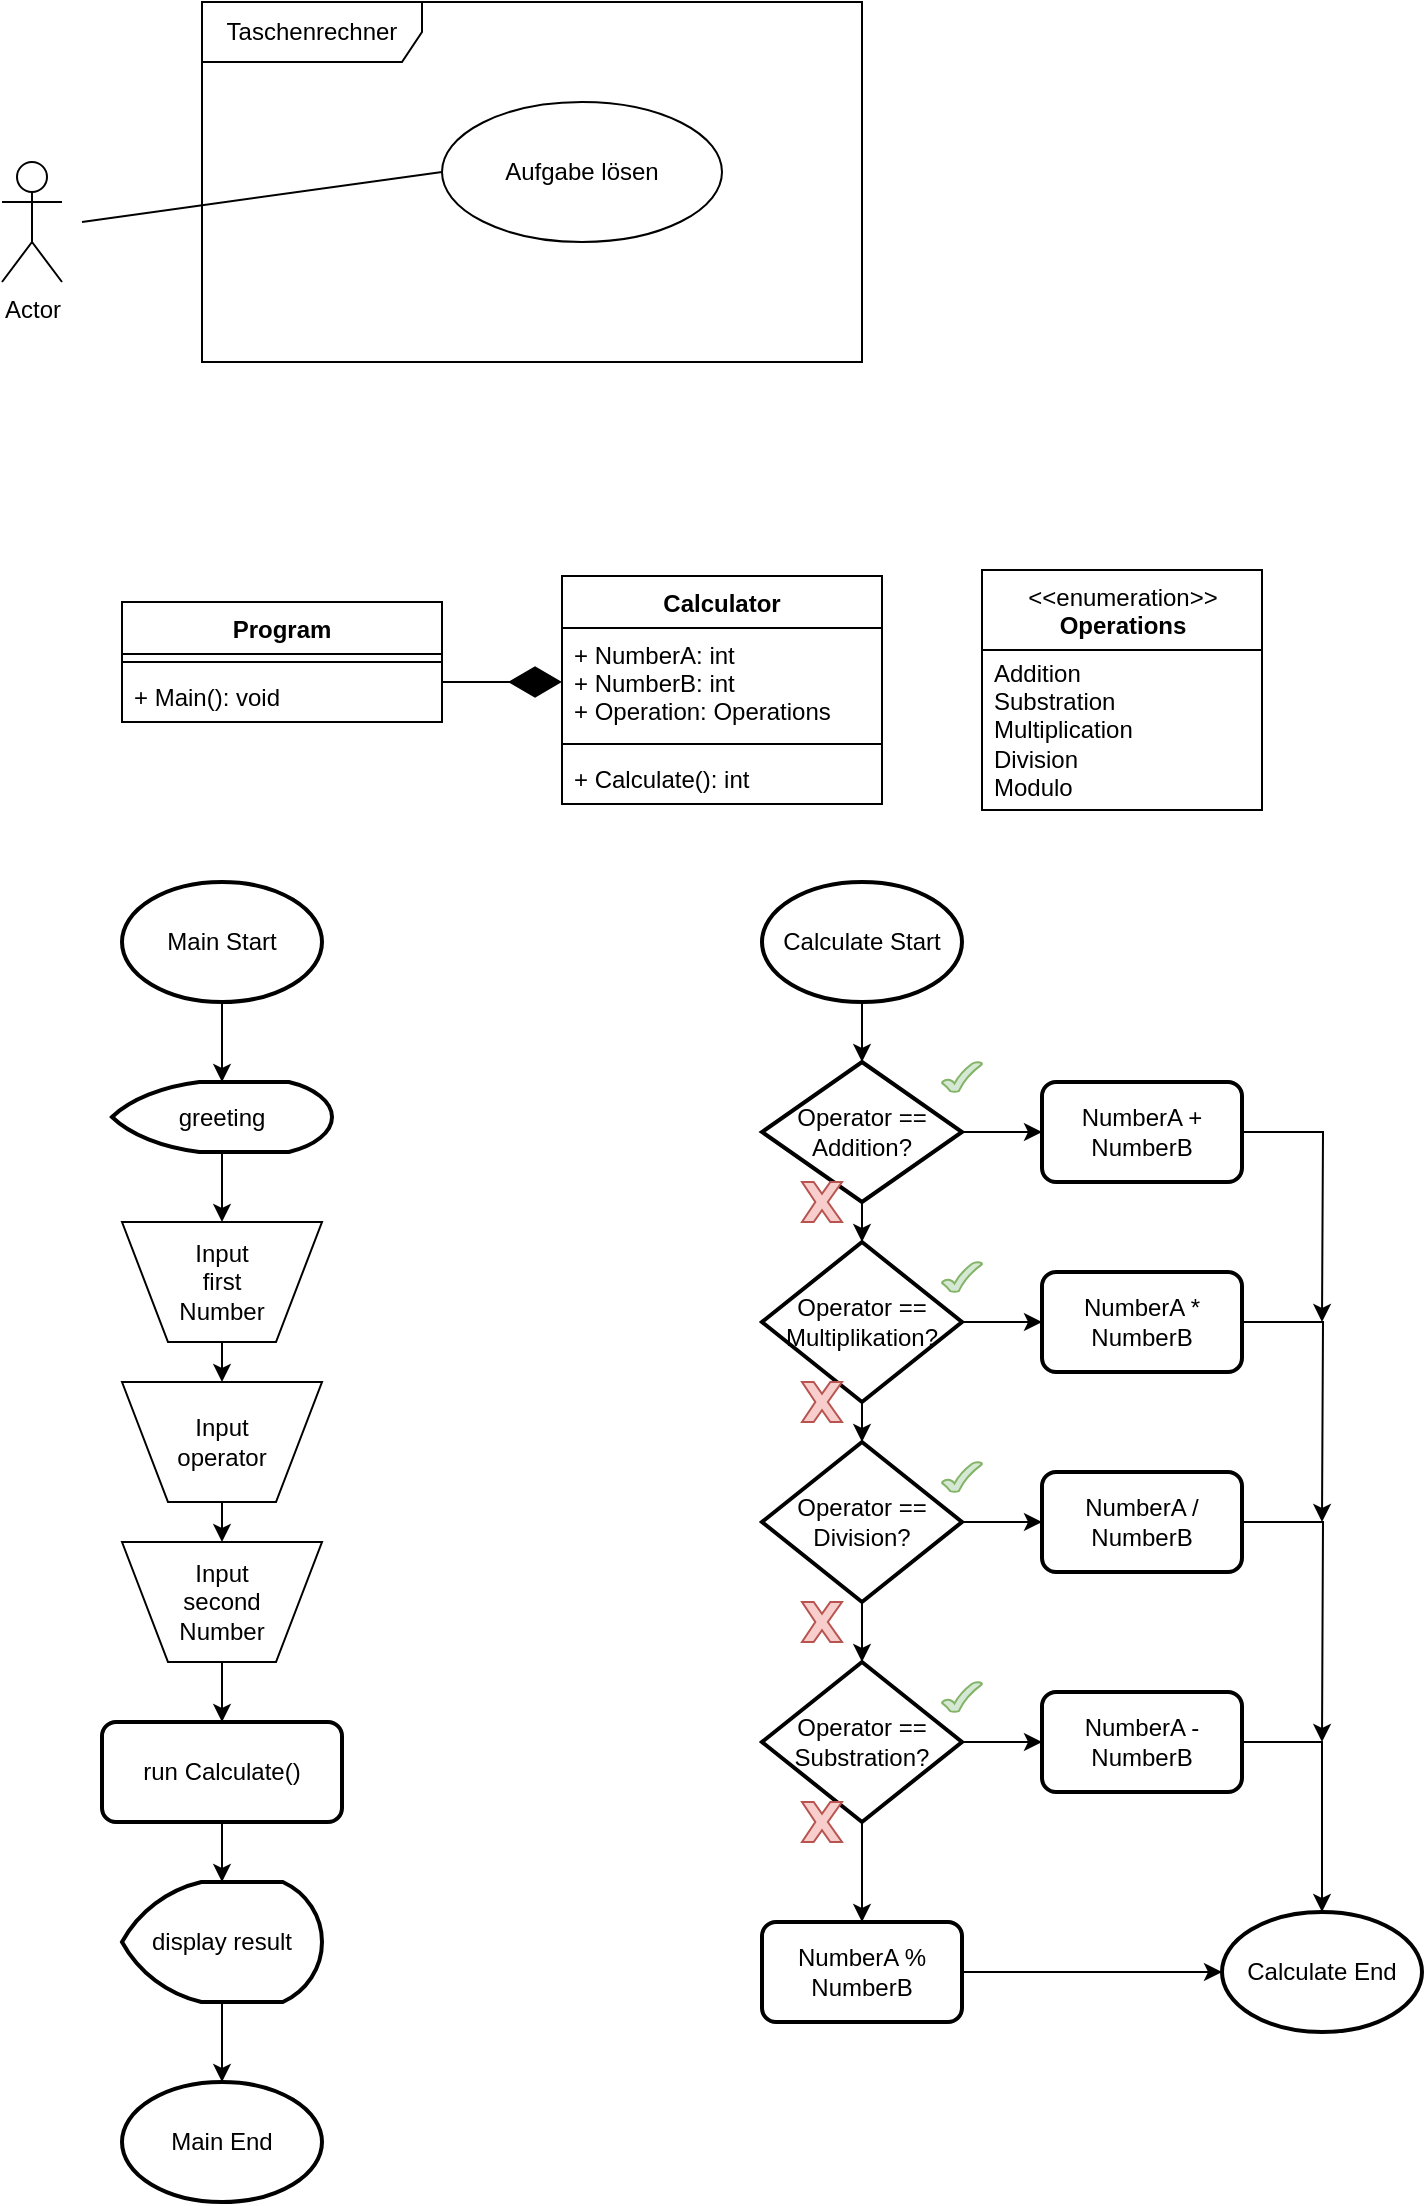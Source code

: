 <mxfile version="13.9.2"><diagram id="DN5PnQtgJyvdgQHEVj00" name="Page-1"><mxGraphModel dx="1209" dy="712" grid="1" gridSize="10" guides="1" tooltips="1" connect="1" arrows="1" fold="1" page="1" pageScale="1" pageWidth="827" pageHeight="1169" math="0" shadow="0"><root><mxCell id="0"/><mxCell id="1" parent="0"/><mxCell id="15TJ5URGpoKuPZ21Jor3-1" value="Taschenrechner" style="shape=umlFrame;whiteSpace=wrap;html=1;width=110;height=30;" vertex="1" parent="1"><mxGeometry x="270" y="40" width="330" height="180" as="geometry"/></mxCell><mxCell id="15TJ5URGpoKuPZ21Jor3-2" value="Actor" style="shape=umlActor;verticalLabelPosition=bottom;verticalAlign=top;html=1;" vertex="1" parent="1"><mxGeometry x="170" y="120" width="30" height="60" as="geometry"/></mxCell><mxCell id="15TJ5URGpoKuPZ21Jor3-3" value="Aufgabe lösen" style="ellipse;whiteSpace=wrap;html=1;" vertex="1" parent="1"><mxGeometry x="390" y="90" width="140" height="70" as="geometry"/></mxCell><mxCell id="15TJ5URGpoKuPZ21Jor3-4" value="" style="endArrow=none;html=1;entryX=0;entryY=0.5;entryDx=0;entryDy=0;" edge="1" parent="1" target="15TJ5URGpoKuPZ21Jor3-3"><mxGeometry width="50" height="50" relative="1" as="geometry"><mxPoint x="210" y="150" as="sourcePoint"/><mxPoint x="530" y="250" as="targetPoint"/></mxGeometry></mxCell><mxCell id="15TJ5URGpoKuPZ21Jor3-5" value="Program" style="swimlane;fontStyle=1;align=center;verticalAlign=top;childLayout=stackLayout;horizontal=1;startSize=26;horizontalStack=0;resizeParent=1;resizeParentMax=0;resizeLast=0;collapsible=1;marginBottom=0;" vertex="1" parent="1"><mxGeometry x="230" y="340" width="160" height="60" as="geometry"/></mxCell><mxCell id="15TJ5URGpoKuPZ21Jor3-7" value="" style="line;strokeWidth=1;fillColor=none;align=left;verticalAlign=middle;spacingTop=-1;spacingLeft=3;spacingRight=3;rotatable=0;labelPosition=right;points=[];portConstraint=eastwest;" vertex="1" parent="15TJ5URGpoKuPZ21Jor3-5"><mxGeometry y="26" width="160" height="8" as="geometry"/></mxCell><mxCell id="15TJ5URGpoKuPZ21Jor3-8" value="+ Main(): void" style="text;strokeColor=none;fillColor=none;align=left;verticalAlign=top;spacingLeft=4;spacingRight=4;overflow=hidden;rotatable=0;points=[[0,0.5],[1,0.5]];portConstraint=eastwest;" vertex="1" parent="15TJ5URGpoKuPZ21Jor3-5"><mxGeometry y="34" width="160" height="26" as="geometry"/></mxCell><mxCell id="15TJ5URGpoKuPZ21Jor3-9" value="Calculator" style="swimlane;fontStyle=1;align=center;verticalAlign=top;childLayout=stackLayout;horizontal=1;startSize=26;horizontalStack=0;resizeParent=1;resizeParentMax=0;resizeLast=0;collapsible=1;marginBottom=0;" vertex="1" parent="1"><mxGeometry x="450" y="327" width="160" height="114" as="geometry"/></mxCell><mxCell id="15TJ5URGpoKuPZ21Jor3-10" value="+ NumberA: int&#xA;+ NumberB: int&#xA;+ Operation: Operations" style="text;strokeColor=none;fillColor=none;align=left;verticalAlign=top;spacingLeft=4;spacingRight=4;overflow=hidden;rotatable=0;points=[[0,0.5],[1,0.5]];portConstraint=eastwest;" vertex="1" parent="15TJ5URGpoKuPZ21Jor3-9"><mxGeometry y="26" width="160" height="54" as="geometry"/></mxCell><mxCell id="15TJ5URGpoKuPZ21Jor3-11" value="" style="line;strokeWidth=1;fillColor=none;align=left;verticalAlign=middle;spacingTop=-1;spacingLeft=3;spacingRight=3;rotatable=0;labelPosition=right;points=[];portConstraint=eastwest;" vertex="1" parent="15TJ5URGpoKuPZ21Jor3-9"><mxGeometry y="80" width="160" height="8" as="geometry"/></mxCell><mxCell id="15TJ5URGpoKuPZ21Jor3-12" value="+ Calculate(): int" style="text;strokeColor=none;fillColor=none;align=left;verticalAlign=top;spacingLeft=4;spacingRight=4;overflow=hidden;rotatable=0;points=[[0,0.5],[1,0.5]];portConstraint=eastwest;" vertex="1" parent="15TJ5URGpoKuPZ21Jor3-9"><mxGeometry y="88" width="160" height="26" as="geometry"/></mxCell><mxCell id="15TJ5URGpoKuPZ21Jor3-13" value="&amp;lt;&amp;lt;enumeration&amp;gt;&amp;gt;&lt;br&gt;&lt;b&gt;Operations&lt;/b&gt;" style="swimlane;fontStyle=0;align=center;verticalAlign=top;childLayout=stackLayout;horizontal=1;startSize=40;horizontalStack=0;resizeParent=1;resizeParentMax=0;resizeLast=0;collapsible=0;marginBottom=0;html=1;" vertex="1" parent="1"><mxGeometry x="660" y="324" width="140" height="120" as="geometry"/></mxCell><mxCell id="15TJ5URGpoKuPZ21Jor3-14" value="&lt;div&gt;Addition&lt;/div&gt;&lt;div&gt;Substration&lt;/div&gt;&lt;div&gt;Multiplication&lt;/div&gt;&lt;div&gt;Division&lt;/div&gt;&lt;div&gt;Modulo&lt;br&gt;&lt;/div&gt;" style="text;html=1;strokeColor=none;fillColor=none;align=left;verticalAlign=middle;spacingLeft=4;spacingRight=4;overflow=hidden;rotatable=0;points=[[0,0.5],[1,0.5]];portConstraint=eastwest;" vertex="1" parent="15TJ5URGpoKuPZ21Jor3-13"><mxGeometry y="40" width="140" height="80" as="geometry"/></mxCell><mxCell id="15TJ5URGpoKuPZ21Jor3-15" value="" style="endArrow=diamondThin;endFill=1;endSize=24;html=1;" edge="1" parent="1"><mxGeometry width="160" relative="1" as="geometry"><mxPoint x="390" y="380" as="sourcePoint"/><mxPoint x="450" y="380" as="targetPoint"/></mxGeometry></mxCell><mxCell id="15TJ5URGpoKuPZ21Jor3-16" value="Main Start" style="strokeWidth=2;html=1;shape=mxgraph.flowchart.start_1;whiteSpace=wrap;" vertex="1" parent="1"><mxGeometry x="230" y="480" width="100" height="60" as="geometry"/></mxCell><mxCell id="15TJ5URGpoKuPZ21Jor3-17" value="Main End" style="strokeWidth=2;html=1;shape=mxgraph.flowchart.start_1;whiteSpace=wrap;" vertex="1" parent="1"><mxGeometry x="230" y="1080" width="100" height="60" as="geometry"/></mxCell><mxCell id="15TJ5URGpoKuPZ21Jor3-22" style="edgeStyle=orthogonalEdgeStyle;rounded=0;orthogonalLoop=1;jettySize=auto;html=1;entryX=0.5;entryY=0;entryDx=0;entryDy=0;" edge="1" parent="1" source="15TJ5URGpoKuPZ21Jor3-18" target="15TJ5URGpoKuPZ21Jor3-20"><mxGeometry relative="1" as="geometry"/></mxCell><mxCell id="15TJ5URGpoKuPZ21Jor3-18" value="greeting" style="strokeWidth=2;html=1;shape=mxgraph.flowchart.display;whiteSpace=wrap;" vertex="1" parent="1"><mxGeometry x="225" y="580" width="110" height="35" as="geometry"/></mxCell><mxCell id="15TJ5URGpoKuPZ21Jor3-19" value="" style="endArrow=classic;html=1;exitX=0.5;exitY=1;exitDx=0;exitDy=0;exitPerimeter=0;entryX=0.5;entryY=0;entryDx=0;entryDy=0;entryPerimeter=0;" edge="1" parent="1" source="15TJ5URGpoKuPZ21Jor3-16" target="15TJ5URGpoKuPZ21Jor3-18"><mxGeometry width="50" height="50" relative="1" as="geometry"><mxPoint x="460" y="660" as="sourcePoint"/><mxPoint x="510" y="610" as="targetPoint"/></mxGeometry></mxCell><mxCell id="15TJ5URGpoKuPZ21Jor3-27" style="edgeStyle=orthogonalEdgeStyle;rounded=0;orthogonalLoop=1;jettySize=auto;html=1;exitX=0.5;exitY=1;exitDx=0;exitDy=0;entryX=0.5;entryY=0;entryDx=0;entryDy=0;" edge="1" parent="1" source="15TJ5URGpoKuPZ21Jor3-20" target="15TJ5URGpoKuPZ21Jor3-25"><mxGeometry relative="1" as="geometry"/></mxCell><mxCell id="15TJ5URGpoKuPZ21Jor3-20" value="" style="verticalLabelPosition=bottom;verticalAlign=top;html=1;shape=trapezoid;perimeter=trapezoidPerimeter;whiteSpace=wrap;size=0.23;arcSize=10;flipV=1;" vertex="1" parent="1"><mxGeometry x="230" y="650" width="100" height="60" as="geometry"/></mxCell><mxCell id="15TJ5URGpoKuPZ21Jor3-21" value="Input first Number" style="text;html=1;strokeColor=none;fillColor=none;align=center;verticalAlign=middle;whiteSpace=wrap;rounded=0;" vertex="1" parent="1"><mxGeometry x="260" y="670" width="40" height="20" as="geometry"/></mxCell><mxCell id="15TJ5URGpoKuPZ21Jor3-30" style="edgeStyle=orthogonalEdgeStyle;rounded=0;orthogonalLoop=1;jettySize=auto;html=1;exitX=0.5;exitY=1;exitDx=0;exitDy=0;entryX=0.5;entryY=0;entryDx=0;entryDy=0;" edge="1" parent="1" source="15TJ5URGpoKuPZ21Jor3-23" target="15TJ5URGpoKuPZ21Jor3-29"><mxGeometry relative="1" as="geometry"/></mxCell><mxCell id="15TJ5URGpoKuPZ21Jor3-23" value="" style="verticalLabelPosition=bottom;verticalAlign=top;html=1;shape=trapezoid;perimeter=trapezoidPerimeter;whiteSpace=wrap;size=0.23;arcSize=10;flipV=1;" vertex="1" parent="1"><mxGeometry x="230" y="810" width="100" height="60" as="geometry"/></mxCell><mxCell id="15TJ5URGpoKuPZ21Jor3-24" value="&lt;div&gt;Input second&lt;/div&gt;&lt;div&gt;Number&lt;/div&gt;" style="text;html=1;strokeColor=none;fillColor=none;align=center;verticalAlign=middle;whiteSpace=wrap;rounded=0;" vertex="1" parent="1"><mxGeometry x="260" y="830" width="40" height="20" as="geometry"/></mxCell><mxCell id="15TJ5URGpoKuPZ21Jor3-28" style="edgeStyle=orthogonalEdgeStyle;rounded=0;orthogonalLoop=1;jettySize=auto;html=1;exitX=0.5;exitY=1;exitDx=0;exitDy=0;entryX=0.5;entryY=0;entryDx=0;entryDy=0;" edge="1" parent="1" source="15TJ5URGpoKuPZ21Jor3-25" target="15TJ5URGpoKuPZ21Jor3-23"><mxGeometry relative="1" as="geometry"/></mxCell><mxCell id="15TJ5URGpoKuPZ21Jor3-25" value="" style="verticalLabelPosition=bottom;verticalAlign=top;html=1;shape=trapezoid;perimeter=trapezoidPerimeter;whiteSpace=wrap;size=0.23;arcSize=10;flipV=1;" vertex="1" parent="1"><mxGeometry x="230" y="730" width="100" height="60" as="geometry"/></mxCell><mxCell id="15TJ5URGpoKuPZ21Jor3-26" value="&lt;div&gt;Input operator&lt;/div&gt;" style="text;html=1;strokeColor=none;fillColor=none;align=center;verticalAlign=middle;whiteSpace=wrap;rounded=0;" vertex="1" parent="1"><mxGeometry x="260" y="750" width="40" height="20" as="geometry"/></mxCell><mxCell id="15TJ5URGpoKuPZ21Jor3-32" style="edgeStyle=orthogonalEdgeStyle;rounded=0;orthogonalLoop=1;jettySize=auto;html=1;exitX=0.5;exitY=1;exitDx=0;exitDy=0;entryX=0.5;entryY=0;entryDx=0;entryDy=0;entryPerimeter=0;" edge="1" parent="1" source="15TJ5URGpoKuPZ21Jor3-29" target="15TJ5URGpoKuPZ21Jor3-31"><mxGeometry relative="1" as="geometry"/></mxCell><mxCell id="15TJ5URGpoKuPZ21Jor3-29" value="run Calculate()" style="rounded=1;whiteSpace=wrap;html=1;absoluteArcSize=1;arcSize=14;strokeWidth=2;" vertex="1" parent="1"><mxGeometry x="220" y="900" width="120" height="50" as="geometry"/></mxCell><mxCell id="15TJ5URGpoKuPZ21Jor3-33" style="edgeStyle=orthogonalEdgeStyle;rounded=0;orthogonalLoop=1;jettySize=auto;html=1;exitX=0.5;exitY=1;exitDx=0;exitDy=0;exitPerimeter=0;entryX=0.5;entryY=0;entryDx=0;entryDy=0;entryPerimeter=0;" edge="1" parent="1" source="15TJ5URGpoKuPZ21Jor3-31" target="15TJ5URGpoKuPZ21Jor3-17"><mxGeometry relative="1" as="geometry"/></mxCell><mxCell id="15TJ5URGpoKuPZ21Jor3-31" value="display result" style="strokeWidth=2;html=1;shape=mxgraph.flowchart.display;whiteSpace=wrap;" vertex="1" parent="1"><mxGeometry x="230" y="980" width="100" height="60" as="geometry"/></mxCell><mxCell id="15TJ5URGpoKuPZ21Jor3-36" style="edgeStyle=orthogonalEdgeStyle;rounded=0;orthogonalLoop=1;jettySize=auto;html=1;exitX=0.5;exitY=1;exitDx=0;exitDy=0;exitPerimeter=0;entryX=0.5;entryY=0;entryDx=0;entryDy=0;entryPerimeter=0;" edge="1" parent="1" source="15TJ5URGpoKuPZ21Jor3-34" target="15TJ5URGpoKuPZ21Jor3-35"><mxGeometry relative="1" as="geometry"/></mxCell><mxCell id="15TJ5URGpoKuPZ21Jor3-34" value="Calculate Start" style="strokeWidth=2;html=1;shape=mxgraph.flowchart.start_1;whiteSpace=wrap;" vertex="1" parent="1"><mxGeometry x="550" y="480" width="100" height="60" as="geometry"/></mxCell><mxCell id="15TJ5URGpoKuPZ21Jor3-42" style="edgeStyle=orthogonalEdgeStyle;rounded=0;orthogonalLoop=1;jettySize=auto;html=1;exitX=0.5;exitY=1;exitDx=0;exitDy=0;exitPerimeter=0;entryX=0.5;entryY=0;entryDx=0;entryDy=0;entryPerimeter=0;" edge="1" parent="1" source="15TJ5URGpoKuPZ21Jor3-35" target="15TJ5URGpoKuPZ21Jor3-38"><mxGeometry relative="1" as="geometry"/></mxCell><mxCell id="15TJ5URGpoKuPZ21Jor3-57" style="edgeStyle=orthogonalEdgeStyle;rounded=0;orthogonalLoop=1;jettySize=auto;html=1;exitX=1;exitY=0.5;exitDx=0;exitDy=0;exitPerimeter=0;entryX=0;entryY=0.5;entryDx=0;entryDy=0;" edge="1" parent="1" source="15TJ5URGpoKuPZ21Jor3-35" target="15TJ5URGpoKuPZ21Jor3-56"><mxGeometry relative="1" as="geometry"/></mxCell><mxCell id="15TJ5URGpoKuPZ21Jor3-35" value="Operator == Addition?" style="strokeWidth=2;html=1;shape=mxgraph.flowchart.decision;whiteSpace=wrap;" vertex="1" parent="1"><mxGeometry x="550" y="570" width="100" height="70" as="geometry"/></mxCell><mxCell id="15TJ5URGpoKuPZ21Jor3-43" style="edgeStyle=orthogonalEdgeStyle;rounded=0;orthogonalLoop=1;jettySize=auto;html=1;exitX=0.5;exitY=1;exitDx=0;exitDy=0;exitPerimeter=0;entryX=0.5;entryY=0;entryDx=0;entryDy=0;entryPerimeter=0;" edge="1" parent="1" source="15TJ5URGpoKuPZ21Jor3-38" target="15TJ5URGpoKuPZ21Jor3-39"><mxGeometry relative="1" as="geometry"/></mxCell><mxCell id="15TJ5URGpoKuPZ21Jor3-61" style="edgeStyle=orthogonalEdgeStyle;rounded=0;orthogonalLoop=1;jettySize=auto;html=1;exitX=1;exitY=0.5;exitDx=0;exitDy=0;exitPerimeter=0;entryX=0;entryY=0.5;entryDx=0;entryDy=0;" edge="1" parent="1" source="15TJ5URGpoKuPZ21Jor3-38" target="15TJ5URGpoKuPZ21Jor3-54"><mxGeometry relative="1" as="geometry"/></mxCell><mxCell id="15TJ5URGpoKuPZ21Jor3-38" value="Operator == Multiplikation?" style="strokeWidth=2;html=1;shape=mxgraph.flowchart.decision;whiteSpace=wrap;" vertex="1" parent="1"><mxGeometry x="550" y="660" width="100" height="80" as="geometry"/></mxCell><mxCell id="15TJ5URGpoKuPZ21Jor3-44" style="edgeStyle=orthogonalEdgeStyle;rounded=0;orthogonalLoop=1;jettySize=auto;html=1;exitX=0.5;exitY=1;exitDx=0;exitDy=0;exitPerimeter=0;entryX=0.5;entryY=0;entryDx=0;entryDy=0;entryPerimeter=0;" edge="1" parent="1" source="15TJ5URGpoKuPZ21Jor3-39" target="15TJ5URGpoKuPZ21Jor3-40"><mxGeometry relative="1" as="geometry"/></mxCell><mxCell id="15TJ5URGpoKuPZ21Jor3-62" style="edgeStyle=orthogonalEdgeStyle;rounded=0;orthogonalLoop=1;jettySize=auto;html=1;exitX=1;exitY=0.5;exitDx=0;exitDy=0;exitPerimeter=0;entryX=0;entryY=0.5;entryDx=0;entryDy=0;" edge="1" parent="1" source="15TJ5URGpoKuPZ21Jor3-39" target="15TJ5URGpoKuPZ21Jor3-58"><mxGeometry relative="1" as="geometry"/></mxCell><mxCell id="15TJ5URGpoKuPZ21Jor3-39" value="Operator == Division?" style="strokeWidth=2;html=1;shape=mxgraph.flowchart.decision;whiteSpace=wrap;" vertex="1" parent="1"><mxGeometry x="550" y="760" width="100" height="80" as="geometry"/></mxCell><mxCell id="15TJ5URGpoKuPZ21Jor3-63" style="edgeStyle=orthogonalEdgeStyle;rounded=0;orthogonalLoop=1;jettySize=auto;html=1;exitX=1;exitY=0.5;exitDx=0;exitDy=0;exitPerimeter=0;entryX=0;entryY=0.5;entryDx=0;entryDy=0;" edge="1" parent="1" source="15TJ5URGpoKuPZ21Jor3-40" target="15TJ5URGpoKuPZ21Jor3-59"><mxGeometry relative="1" as="geometry"/></mxCell><mxCell id="15TJ5URGpoKuPZ21Jor3-64" style="edgeStyle=orthogonalEdgeStyle;rounded=0;orthogonalLoop=1;jettySize=auto;html=1;exitX=0.5;exitY=1;exitDx=0;exitDy=0;exitPerimeter=0;entryX=0.5;entryY=0;entryDx=0;entryDy=0;" edge="1" parent="1" source="15TJ5URGpoKuPZ21Jor3-40" target="15TJ5URGpoKuPZ21Jor3-60"><mxGeometry relative="1" as="geometry"/></mxCell><mxCell id="15TJ5URGpoKuPZ21Jor3-40" value="Operator == Substration?" style="strokeWidth=2;html=1;shape=mxgraph.flowchart.decision;whiteSpace=wrap;" vertex="1" parent="1"><mxGeometry x="550" y="870" width="100" height="80" as="geometry"/></mxCell><mxCell id="15TJ5URGpoKuPZ21Jor3-45" value="" style="verticalLabelPosition=bottom;verticalAlign=top;html=1;shape=mxgraph.basic.tick;fillColor=#d5e8d4;strokeColor=#82b366;" vertex="1" parent="1"><mxGeometry x="640" y="570" width="20" height="15" as="geometry"/></mxCell><mxCell id="15TJ5URGpoKuPZ21Jor3-46" value="" style="verticalLabelPosition=bottom;verticalAlign=top;html=1;shape=mxgraph.basic.tick;fillColor=#d5e8d4;strokeColor=#82b366;" vertex="1" parent="1"><mxGeometry x="640" y="670" width="20" height="15" as="geometry"/></mxCell><mxCell id="15TJ5URGpoKuPZ21Jor3-47" value="" style="verticalLabelPosition=bottom;verticalAlign=top;html=1;shape=mxgraph.basic.tick;fillColor=#d5e8d4;strokeColor=#82b366;" vertex="1" parent="1"><mxGeometry x="640" y="770" width="20" height="15" as="geometry"/></mxCell><mxCell id="15TJ5URGpoKuPZ21Jor3-48" value="" style="verticalLabelPosition=bottom;verticalAlign=top;html=1;shape=mxgraph.basic.tick;fillColor=#d5e8d4;strokeColor=#82b366;" vertex="1" parent="1"><mxGeometry x="640" y="880" width="20" height="15" as="geometry"/></mxCell><mxCell id="15TJ5URGpoKuPZ21Jor3-49" value="" style="verticalLabelPosition=bottom;verticalAlign=top;html=1;shape=mxgraph.basic.x;fillColor=#f8cecc;strokeColor=#b85450;" vertex="1" parent="1"><mxGeometry x="570" y="630" width="20" height="20" as="geometry"/></mxCell><mxCell id="15TJ5URGpoKuPZ21Jor3-50" value="" style="verticalLabelPosition=bottom;verticalAlign=top;html=1;shape=mxgraph.basic.x;fillColor=#f8cecc;strokeColor=#b85450;" vertex="1" parent="1"><mxGeometry x="570" y="730" width="20" height="20" as="geometry"/></mxCell><mxCell id="15TJ5URGpoKuPZ21Jor3-51" value="" style="verticalLabelPosition=bottom;verticalAlign=top;html=1;shape=mxgraph.basic.x;fillColor=#f8cecc;strokeColor=#b85450;" vertex="1" parent="1"><mxGeometry x="570" y="840" width="20" height="20" as="geometry"/></mxCell><mxCell id="15TJ5URGpoKuPZ21Jor3-52" value="" style="verticalLabelPosition=bottom;verticalAlign=top;html=1;shape=mxgraph.basic.x;fillColor=#f8cecc;strokeColor=#b85450;" vertex="1" parent="1"><mxGeometry x="570" y="940" width="20" height="20" as="geometry"/></mxCell><mxCell id="15TJ5URGpoKuPZ21Jor3-68" style="edgeStyle=orthogonalEdgeStyle;rounded=0;orthogonalLoop=1;jettySize=auto;html=1;exitX=1;exitY=0.5;exitDx=0;exitDy=0;" edge="1" parent="1" source="15TJ5URGpoKuPZ21Jor3-54"><mxGeometry relative="1" as="geometry"><mxPoint x="830" y="800" as="targetPoint"/></mxGeometry></mxCell><mxCell id="15TJ5URGpoKuPZ21Jor3-54" value="NumberA * NumberB" style="rounded=1;whiteSpace=wrap;html=1;absoluteArcSize=1;arcSize=14;strokeWidth=2;" vertex="1" parent="1"><mxGeometry x="690" y="675" width="100" height="50" as="geometry"/></mxCell><mxCell id="15TJ5URGpoKuPZ21Jor3-67" style="edgeStyle=orthogonalEdgeStyle;rounded=0;orthogonalLoop=1;jettySize=auto;html=1;exitX=1;exitY=0.5;exitDx=0;exitDy=0;" edge="1" parent="1" source="15TJ5URGpoKuPZ21Jor3-56"><mxGeometry relative="1" as="geometry"><mxPoint x="830" y="700" as="targetPoint"/></mxGeometry></mxCell><mxCell id="15TJ5URGpoKuPZ21Jor3-56" value="NumberA + NumberB" style="rounded=1;whiteSpace=wrap;html=1;absoluteArcSize=1;arcSize=14;strokeWidth=2;" vertex="1" parent="1"><mxGeometry x="690" y="580" width="100" height="50" as="geometry"/></mxCell><mxCell id="15TJ5URGpoKuPZ21Jor3-69" style="edgeStyle=orthogonalEdgeStyle;rounded=0;orthogonalLoop=1;jettySize=auto;html=1;exitX=1;exitY=0.5;exitDx=0;exitDy=0;" edge="1" parent="1" source="15TJ5URGpoKuPZ21Jor3-58"><mxGeometry relative="1" as="geometry"><mxPoint x="830" y="910" as="targetPoint"/></mxGeometry></mxCell><mxCell id="15TJ5URGpoKuPZ21Jor3-58" value="NumberA / NumberB" style="rounded=1;whiteSpace=wrap;html=1;absoluteArcSize=1;arcSize=14;strokeWidth=2;" vertex="1" parent="1"><mxGeometry x="690" y="775" width="100" height="50" as="geometry"/></mxCell><mxCell id="15TJ5URGpoKuPZ21Jor3-70" style="edgeStyle=orthogonalEdgeStyle;rounded=0;orthogonalLoop=1;jettySize=auto;html=1;exitX=1;exitY=0.5;exitDx=0;exitDy=0;entryX=0.5;entryY=0;entryDx=0;entryDy=0;entryPerimeter=0;" edge="1" parent="1" source="15TJ5URGpoKuPZ21Jor3-59" target="15TJ5URGpoKuPZ21Jor3-66"><mxGeometry relative="1" as="geometry"><mxPoint x="830" y="1010" as="targetPoint"/></mxGeometry></mxCell><mxCell id="15TJ5URGpoKuPZ21Jor3-59" value="NumberA - NumberB" style="rounded=1;whiteSpace=wrap;html=1;absoluteArcSize=1;arcSize=14;strokeWidth=2;" vertex="1" parent="1"><mxGeometry x="690" y="885" width="100" height="50" as="geometry"/></mxCell><mxCell id="15TJ5URGpoKuPZ21Jor3-71" style="edgeStyle=orthogonalEdgeStyle;rounded=0;orthogonalLoop=1;jettySize=auto;html=1;exitX=1;exitY=0.5;exitDx=0;exitDy=0;entryX=0;entryY=0.5;entryDx=0;entryDy=0;entryPerimeter=0;" edge="1" parent="1" source="15TJ5URGpoKuPZ21Jor3-60" target="15TJ5URGpoKuPZ21Jor3-66"><mxGeometry relative="1" as="geometry"/></mxCell><mxCell id="15TJ5URGpoKuPZ21Jor3-60" value="NumberA % NumberB" style="rounded=1;whiteSpace=wrap;html=1;absoluteArcSize=1;arcSize=14;strokeWidth=2;" vertex="1" parent="1"><mxGeometry x="550" y="1000" width="100" height="50" as="geometry"/></mxCell><mxCell id="15TJ5URGpoKuPZ21Jor3-66" value="Calculate End" style="strokeWidth=2;html=1;shape=mxgraph.flowchart.start_1;whiteSpace=wrap;" vertex="1" parent="1"><mxGeometry x="780" y="995" width="100" height="60" as="geometry"/></mxCell></root></mxGraphModel></diagram></mxfile>